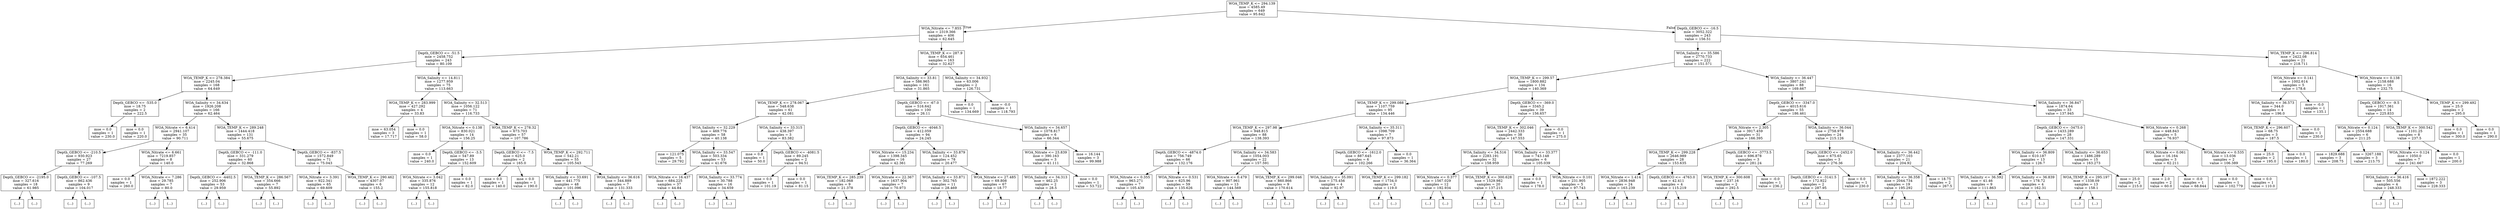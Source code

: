 digraph Tree {
node [shape=box] ;
0 [label="WOA_TEMP_K <= 294.139\nmse = 4585.49\nsamples = 649\nvalue = 95.642"] ;
1 [label="WOA_Nitrate <= 7.855\nmse = 2319.366\nsamples = 406\nvalue = 62.645"] ;
0 -> 1 [labeldistance=2.5, labelangle=45, headlabel="True"] ;
2 [label="Depth_GEBCO <= -51.5\nmse = 2458.752\nsamples = 243\nvalue = 80.109"] ;
1 -> 2 ;
3 [label="WOA_TEMP_K <= 278.384\nmse = 2245.04\nsamples = 168\nvalue = 64.649"] ;
2 -> 3 ;
4 [label="Depth_GEBCO <= -535.0\nmse = 18.75\nsamples = 2\nvalue = 222.5"] ;
3 -> 4 ;
5 [label="mse = 0.0\nsamples = 1\nvalue = 230.0"] ;
4 -> 5 ;
6 [label="mse = 0.0\nsamples = 1\nvalue = 220.0"] ;
4 -> 6 ;
7 [label="WOA_Salinity <= 34.634\nmse = 1926.208\nsamples = 166\nvalue = 62.464"] ;
3 -> 7 ;
8 [label="WOA_Nitrate <= 6.414\nmse = 2941.107\nsamples = 35\nvalue = 90.711"] ;
7 -> 8 ;
9 [label="Depth_GEBCO <= -210.5\nmse = 930.923\nsamples = 27\nvalue = 77.269"] ;
8 -> 9 ;
10 [label="Depth_GEBCO <= -2195.0\nmse = 327.616\nsamples = 18\nvalue = 61.985"] ;
9 -> 10 ;
11 [label="(...)"] ;
10 -> 11 ;
24 [label="(...)"] ;
10 -> 24 ;
39 [label="Depth_GEBCO <= -107.5\nmse = 862.436\nsamples = 9\nvalue = 104.017"] ;
9 -> 39 ;
40 [label="(...)"] ;
39 -> 40 ;
43 [label="(...)"] ;
39 -> 43 ;
56 [label="WOA_Nitrate <= 6.661\nmse = 7219.857\nsamples = 8\nvalue = 140.0"] ;
8 -> 56 ;
57 [label="mse = 0.0\nsamples = 1\nvalue = 260.0"] ;
56 -> 57 ;
58 [label="WOA_Nitrate <= 7.286\nmse = 29.785\nsamples = 7\nvalue = 80.0"] ;
56 -> 58 ;
59 [label="(...)"] ;
58 -> 59 ;
66 [label="(...)"] ;
58 -> 66 ;
71 [label="WOA_TEMP_K <= 289.248\nmse = 1444.418\nsamples = 131\nvalue = 55.675"] ;
7 -> 71 ;
72 [label="Depth_GEBCO <= -111.0\nmse = 331.279\nsamples = 60\nvalue = 32.868"] ;
71 -> 72 ;
73 [label="Depth_GEBCO <= -4402.5\nmse = 252.906\nsamples = 53\nvalue = 29.959"] ;
72 -> 73 ;
74 [label="(...)"] ;
73 -> 74 ;
91 [label="(...)"] ;
73 -> 91 ;
146 [label="WOA_TEMP_K <= 286.567\nmse = 354.666\nsamples = 7\nvalue = 55.892"] ;
72 -> 146 ;
147 [label="(...)"] ;
146 -> 147 ;
158 [label="(...)"] ;
146 -> 158 ;
159 [label="Depth_GEBCO <= -837.5\nmse = 1572.849\nsamples = 71\nvalue = 75.043"] ;
71 -> 159 ;
160 [label="WOA_Nitrate <= 3.391\nmse = 922.341\nsamples = 65\nvalue = 69.609"] ;
159 -> 160 ;
161 [label="(...)"] ;
160 -> 161 ;
260 [label="(...)"] ;
160 -> 260 ;
267 [label="WOA_TEMP_K <= 290.462\nmse = 4307.07\nsamples = 6\nvalue = 155.2"] ;
159 -> 267 ;
268 [label="(...)"] ;
267 -> 268 ;
271 [label="(...)"] ;
267 -> 271 ;
276 [label="WOA_Salinity <= 14.811\nmse = 1277.959\nsamples = 75\nvalue = 113.663"] ;
2 -> 276 ;
277 [label="WOA_TEMP_K <= 283.999\nmse = 427.292\nsamples = 4\nvalue = 33.83"] ;
276 -> 277 ;
278 [label="mse = 63.054\nsamples = 3\nvalue = 17.717"] ;
277 -> 278 ;
279 [label="mse = 0.0\nsamples = 1\nvalue = 58.0"] ;
277 -> 279 ;
280 [label="WOA_Salinity <= 32.513\nmse = 1056.122\nsamples = 71\nvalue = 116.733"] ;
276 -> 280 ;
281 [label="WOA_Nitrate <= 0.138\nmse = 830.021\nsamples = 14\nvalue = 156.25"] ;
280 -> 281 ;
282 [label="mse = 0.0\nsamples = 1\nvalue = 240.0"] ;
281 -> 282 ;
283 [label="Depth_GEBCO <= -3.5\nmse = 547.89\nsamples = 13\nvalue = 152.609"] ;
281 -> 283 ;
284 [label="WOA_Nitrate <= 3.042\nmse = 335.876\nsamples = 12\nvalue = 155.818"] ;
283 -> 284 ;
285 [label="(...)"] ;
284 -> 285 ;
300 [label="(...)"] ;
284 -> 300 ;
305 [label="mse = 0.0\nsamples = 1\nvalue = 82.0"] ;
283 -> 305 ;
306 [label="WOA_TEMP_K <= 278.32\nmse = 673.703\nsamples = 57\nvalue = 107.786"] ;
280 -> 306 ;
307 [label="Depth_GEBCO <= -7.5\nmse = 625.0\nsamples = 2\nvalue = 165.0"] ;
306 -> 307 ;
308 [label="mse = 0.0\nsamples = 1\nvalue = 140.0"] ;
307 -> 308 ;
309 [label="mse = 0.0\nsamples = 1\nvalue = 190.0"] ;
307 -> 309 ;
310 [label="WOA_TEMP_K <= 292.711\nmse = 542.21\nsamples = 55\nvalue = 105.543"] ;
306 -> 310 ;
311 [label="WOA_Salinity <= 33.691\nmse = 441.775\nsamples = 48\nvalue = 101.096"] ;
310 -> 311 ;
312 [label="(...)"] ;
311 -> 312 ;
327 [label="(...)"] ;
311 -> 327 ;
392 [label="WOA_Salinity <= 36.616\nmse = 344.889\nsamples = 7\nvalue = 131.333"] ;
310 -> 392 ;
393 [label="(...)"] ;
392 -> 393 ;
396 [label="(...)"] ;
392 -> 396 ;
397 [label="WOA_TEMP_K <= 287.9\nmse = 654.461\nsamples = 163\nvalue = 32.627"] ;
1 -> 397 ;
398 [label="WOA_Salinity <= 33.81\nmse = 586.965\nsamples = 161\nvalue = 31.865"] ;
397 -> 398 ;
399 [label="WOA_TEMP_K <= 278.067\nmse = 548.638\nsamples = 61\nvalue = 42.081"] ;
398 -> 399 ;
400 [label="WOA_Salinity <= 32.229\nmse = 469.776\nsamples = 58\nvalue = 40.138"] ;
399 -> 400 ;
401 [label="mse = 121.075\nsamples = 5\nvalue = 29.792"] ;
400 -> 401 ;
402 [label="WOA_Salinity <= 33.547\nmse = 503.334\nsamples = 53\nvalue = 41.676"] ;
400 -> 402 ;
403 [label="WOA_Nitrate <= 16.437\nmse = 684.225\nsamples = 37\nvalue = 44.84"] ;
402 -> 403 ;
404 [label="(...)"] ;
403 -> 404 ;
407 [label="(...)"] ;
403 -> 407 ;
436 [label="WOA_Salinity <= 33.774\nmse = 30.788\nsamples = 16\nvalue = 34.659"] ;
402 -> 436 ;
437 [label="(...)"] ;
436 -> 437 ;
460 [label="(...)"] ;
436 -> 460 ;
465 [label="WOA_Salinity <= 33.315\nmse = 438.397\nsamples = 3\nvalue = 83.382"] ;
399 -> 465 ;
466 [label="mse = 0.0\nsamples = 1\nvalue = 50.0"] ;
465 -> 466 ;
467 [label="Depth_GEBCO <= -4081.5\nmse = 89.245\nsamples = 2\nvalue = 94.51"] ;
465 -> 467 ;
468 [label="mse = 0.0\nsamples = 1\nvalue = 101.19"] ;
467 -> 468 ;
469 [label="mse = 0.0\nsamples = 1\nvalue = 81.15"] ;
467 -> 469 ;
470 [label="Depth_GEBCO <= -67.0\nmse = 516.642\nsamples = 100\nvalue = 26.11"] ;
398 -> 470 ;
471 [label="Depth_GEBCO <= -4046.5\nmse = 412.059\nsamples = 94\nvalue = 24.245"] ;
470 -> 471 ;
472 [label="WOA_Nitrate <= 15.234\nmse = 1398.345\nsamples = 16\nvalue = 42.361"] ;
471 -> 472 ;
473 [label="WOA_TEMP_K <= 285.239\nmse = 182.068\nsamples = 9\nvalue = 21.378"] ;
472 -> 473 ;
474 [label="(...)"] ;
473 -> 474 ;
489 [label="(...)"] ;
473 -> 489 ;
490 [label="WOA_Nitrate <= 22.367\nmse = 1637.904\nsamples = 7\nvalue = 70.973"] ;
472 -> 490 ;
491 [label="(...)"] ;
490 -> 491 ;
494 [label="(...)"] ;
490 -> 494 ;
503 [label="WOA_Salinity <= 33.879\nmse = 124.452\nsamples = 78\nvalue = 20.477"] ;
471 -> 503 ;
504 [label="WOA_Salinity <= 33.871\nmse = 302.765\nsamples = 11\nvalue = 28.469"] ;
503 -> 504 ;
505 [label="(...)"] ;
504 -> 505 ;
524 [label="(...)"] ;
504 -> 524 ;
525 [label="WOA_Nitrate <= 27.485\nmse = 69.808\nsamples = 67\nvalue = 18.77"] ;
503 -> 525 ;
526 [label="(...)"] ;
525 -> 526 ;
615 [label="(...)"] ;
525 -> 615 ;
616 [label="WOA_Salinity <= 34.657\nmse = 1078.817\nsamples = 6\nvalue = 66.344"] ;
470 -> 616 ;
617 [label="WOA_Nitrate <= 23.839\nmse = 390.163\nsamples = 3\nvalue = 41.111"] ;
616 -> 617 ;
618 [label="WOA_Salinity <= 34.313\nmse = 462.25\nsamples = 2\nvalue = 28.5"] ;
617 -> 618 ;
619 [label="(...)"] ;
618 -> 619 ;
620 [label="(...)"] ;
618 -> 620 ;
621 [label="mse = 0.0\nsamples = 1\nvalue = 53.722"] ;
617 -> 621 ;
622 [label="mse = 16.144\nsamples = 3\nvalue = 99.988"] ;
616 -> 622 ;
623 [label="WOA_Salinity <= 34.932\nmse = 63.006\nsamples = 2\nvalue = 126.731"] ;
397 -> 623 ;
624 [label="mse = 0.0\nsamples = 1\nvalue = 134.669"] ;
623 -> 624 ;
625 [label="mse = -0.0\nsamples = 1\nvalue = 118.793"] ;
623 -> 625 ;
626 [label="Depth_GEBCO <= -16.5\nmse = 3052.322\nsamples = 243\nvalue = 156.51"] ;
0 -> 626 [labeldistance=2.5, labelangle=-45, headlabel="False"] ;
627 [label="WOA_Salinity <= 35.586\nmse = 2770.733\nsamples = 222\nvalue = 151.571"] ;
626 -> 627 ;
628 [label="WOA_TEMP_K <= 299.57\nmse = 1800.882\nsamples = 134\nvalue = 140.369"] ;
627 -> 628 ;
629 [label="WOA_TEMP_K <= 299.088\nmse = 1107.759\nsamples = 95\nvalue = 134.446"] ;
628 -> 629 ;
630 [label="WOA_TEMP_K <= 297.98\nmse = 948.815\nsamples = 88\nvalue = 138.393"] ;
629 -> 630 ;
631 [label="Depth_GEBCO <= -4874.0\nmse = 756.749\nsamples = 66\nvalue = 132.176"] ;
630 -> 631 ;
632 [label="WOA_Nitrate <= 0.355\nmse = 963.271\nsamples = 7\nvalue = 105.439"] ;
631 -> 632 ;
633 [label="(...)"] ;
632 -> 633 ;
642 [label="(...)"] ;
632 -> 642 ;
643 [label="WOA_Nitrate <= 0.531\nmse = 625.96\nsamples = 59\nvalue = 135.626"] ;
631 -> 643 ;
644 [label="(...)"] ;
643 -> 644 ;
715 [label="(...)"] ;
643 -> 715 ;
740 [label="WOA_Salinity <= 34.583\nmse = 1054.003\nsamples = 22\nvalue = 157.591"] ;
630 -> 740 ;
741 [label="WOA_Nitrate <= 0.479\nmse = 907.961\nsamples = 13\nvalue = 144.569"] ;
740 -> 741 ;
742 [label="(...)"] ;
741 -> 742 ;
755 [label="(...)"] ;
741 -> 755 ;
764 [label="WOA_TEMP_K <= 299.046\nmse = 860.866\nsamples = 9\nvalue = 170.614"] ;
740 -> 764 ;
765 [label="(...)"] ;
764 -> 765 ;
778 [label="(...)"] ;
764 -> 778 ;
779 [label="WOA_Salinity <= 35.311\nmse = 1098.709\nsamples = 7\nvalue = 97.873"] ;
629 -> 779 ;
780 [label="Depth_GEBCO <= -1612.0\nmse = 887.645\nsamples = 6\nvalue = 102.266"] ;
779 -> 780 ;
781 [label="WOA_Salinity <= 35.091\nmse = 175.456\nsamples = 4\nvalue = 92.97"] ;
780 -> 781 ;
782 [label="(...)"] ;
781 -> 782 ;
787 [label="(...)"] ;
781 -> 787 ;
788 [label="WOA_TEMP_K <= 299.182\nmse = 1734.0\nsamples = 2\nvalue = 119.0"] ;
780 -> 788 ;
789 [label="(...)"] ;
788 -> 789 ;
790 [label="(...)"] ;
788 -> 790 ;
791 [label="mse = 0.0\nsamples = 1\nvalue = 36.364"] ;
779 -> 791 ;
792 [label="Depth_GEBCO <= -369.0\nmse = 3345.2\nsamples = 39\nvalue = 156.657"] ;
628 -> 792 ;
793 [label="WOA_TEMP_K <= 302.046\nmse = 2442.333\nsamples = 38\nvalue = 147.553"] ;
792 -> 793 ;
794 [label="WOA_Salinity <= 34.516\nmse = 2283.191\nsamples = 32\nvalue = 158.959"] ;
793 -> 794 ;
795 [label="WOA_Nitrate <= 0.377\nmse = 1567.029\nsamples = 12\nvalue = 192.934"] ;
794 -> 795 ;
796 [label="(...)"] ;
795 -> 796 ;
811 [label="(...)"] ;
795 -> 811 ;
814 [label="WOA_TEMP_K <= 300.628\nmse = 1529.982\nsamples = 20\nvalue = 137.215"] ;
794 -> 814 ;
815 [label="(...)"] ;
814 -> 815 ;
830 [label="(...)"] ;
814 -> 830 ;
853 [label="WOA_Salinity <= 33.377\nmse = 743.148\nsamples = 6\nvalue = 105.039"] ;
793 -> 853 ;
854 [label="mse = 0.0\nsamples = 1\nvalue = 178.0"] ;
853 -> 854 ;
855 [label="WOA_Nitrate <= 0.101\nmse = 231.905\nsamples = 5\nvalue = 97.743"] ;
853 -> 855 ;
856 [label="(...)"] ;
855 -> 856 ;
859 [label="(...)"] ;
855 -> 859 ;
864 [label="mse = -0.0\nsamples = 1\nvalue = 275.0"] ;
792 -> 864 ;
865 [label="WOA_Salinity <= 36.447\nmse = 3807.241\nsamples = 88\nvalue = 169.667"] ;
627 -> 865 ;
866 [label="Depth_GEBCO <= -3347.0\nmse = 4015.616\nsamples = 55\nvalue = 186.461"] ;
865 -> 866 ;
867 [label="WOA_Nitrate <= 2.305\nmse = 3917.459\nsamples = 31\nvalue = 166.395"] ;
866 -> 867 ;
868 [label="WOA_TEMP_K <= 299.228\nmse = 2646.989\nsamples = 28\nvalue = 153.635"] ;
867 -> 868 ;
869 [label="WOA_Nitrate <= 1.414\nmse = 2836.948\nsamples = 24\nvalue = 163.239"] ;
868 -> 869 ;
870 [label="(...)"] ;
869 -> 870 ;
905 [label="(...)"] ;
869 -> 905 ;
908 [label="Depth_GEBCO <= -4763.0\nmse = 42.411\nsamples = 4\nvalue = 115.219"] ;
868 -> 908 ;
909 [label="(...)"] ;
908 -> 909 ;
910 [label="(...)"] ;
908 -> 910 ;
915 [label="Depth_GEBCO <= -3773.5\nmse = 696.878\nsamples = 3\nvalue = 281.24"] ;
867 -> 915 ;
916 [label="WOA_TEMP_K <= 300.608\nmse = 237.16\nsamples = 2\nvalue = 292.5"] ;
915 -> 916 ;
917 [label="(...)"] ;
916 -> 917 ;
918 [label="(...)"] ;
916 -> 918 ;
919 [label="mse = -0.0\nsamples = 1\nvalue = 236.2"] ;
915 -> 919 ;
920 [label="WOA_Salinity <= 36.044\nmse = 2758.978\nsamples = 24\nvalue = 215.126"] ;
866 -> 920 ;
921 [label="Depth_GEBCO <= -2452.0\nmse = 675.65\nsamples = 3\nvalue = 276.36"] ;
920 -> 921 ;
922 [label="Depth_GEBCO <= -3141.5\nmse = 172.922\nsamples = 2\nvalue = 287.95"] ;
921 -> 922 ;
923 [label="(...)"] ;
922 -> 923 ;
924 [label="(...)"] ;
922 -> 924 ;
925 [label="mse = 0.0\nsamples = 1\nvalue = 230.0"] ;
921 -> 925 ;
926 [label="WOA_Salinity <= 36.442\nmse = 2377.103\nsamples = 21\nvalue = 204.92"] ;
920 -> 926 ;
927 [label="WOA_Salinity <= 36.358\nmse = 2044.734\nsamples = 19\nvalue = 195.292"] ;
926 -> 927 ;
928 [label="(...)"] ;
927 -> 928 ;
933 [label="(...)"] ;
927 -> 933 ;
944 [label="mse = 18.75\nsamples = 2\nvalue = 267.5"] ;
926 -> 944 ;
945 [label="WOA_Salinity <= 36.847\nmse = 1874.64\nsamples = 33\nvalue = 137.945"] ;
865 -> 945 ;
946 [label="Depth_GEBCO <= -3475.0\nmse = 1433.289\nsamples = 28\nvalue = 147.331"] ;
945 -> 946 ;
947 [label="WOA_Salinity <= 36.809\nmse = 610.187\nsamples = 13\nvalue = 126.7"] ;
946 -> 947 ;
948 [label="WOA_Salinity <= 36.592\nmse = 41.46\nsamples = 9\nvalue = 111.863"] ;
947 -> 948 ;
949 [label="(...)"] ;
948 -> 949 ;
960 [label="(...)"] ;
948 -> 960 ;
965 [label="WOA_Salinity <= 36.839\nmse = 178.72\nsamples = 4\nvalue = 162.31"] ;
947 -> 965 ;
966 [label="(...)"] ;
965 -> 966 ;
969 [label="(...)"] ;
965 -> 969 ;
972 [label="WOA_Salinity <= 36.653\nmse = 1486.289\nsamples = 15\nvalue = 163.273"] ;
946 -> 972 ;
973 [label="WOA_TEMP_K <= 295.197\nmse = 1338.09\nsamples = 13\nvalue = 158.1"] ;
972 -> 973 ;
974 [label="(...)"] ;
973 -> 974 ;
979 [label="(...)"] ;
973 -> 979 ;
992 [label="mse = 25.0\nsamples = 2\nvalue = 215.0"] ;
972 -> 992 ;
993 [label="WOA_Nitrate <= 0.268\nmse = 448.843\nsamples = 5\nvalue = 76.937"] ;
945 -> 993 ;
994 [label="WOA_Nitrate <= 0.061\nmse = 16.164\nsamples = 3\nvalue = 62.211"] ;
993 -> 994 ;
995 [label="mse = 2.0\nsamples = 2\nvalue = 60.0"] ;
994 -> 995 ;
996 [label="mse = -0.0\nsamples = 1\nvalue = 68.844"] ;
994 -> 996 ;
997 [label="WOA_Nitrate <= 0.535\nmse = 13.036\nsamples = 2\nvalue = 106.389"] ;
993 -> 997 ;
998 [label="mse = 0.0\nsamples = 1\nvalue = 102.779"] ;
997 -> 998 ;
999 [label="mse = 0.0\nsamples = 1\nvalue = 110.0"] ;
997 -> 999 ;
1000 [label="WOA_TEMP_K <= 296.814\nmse = 2422.08\nsamples = 21\nvalue = 218.711"] ;
626 -> 1000 ;
1001 [label="WOA_Nitrate <= 0.141\nmse = 1002.614\nsamples = 5\nvalue = 178.6"] ;
1000 -> 1001 ;
1002 [label="WOA_Salinity <= 36.573\nmse = 344.0\nsamples = 4\nvalue = 196.0"] ;
1001 -> 1002 ;
1003 [label="WOA_TEMP_K <= 296.607\nmse = 68.75\nsamples = 3\nvalue = 187.5"] ;
1002 -> 1003 ;
1004 [label="mse = 25.0\nsamples = 2\nvalue = 195.0"] ;
1003 -> 1004 ;
1005 [label="mse = 0.0\nsamples = 1\nvalue = 180.0"] ;
1003 -> 1005 ;
1006 [label="mse = 0.0\nsamples = 1\nvalue = 230.0"] ;
1002 -> 1006 ;
1007 [label="mse = -0.0\nsamples = 1\nvalue = 135.1"] ;
1001 -> 1007 ;
1008 [label="WOA_Nitrate <= 0.138\nmse = 2158.688\nsamples = 16\nvalue = 232.75"] ;
1000 -> 1008 ;
1009 [label="Depth_GEBCO <= -9.5\nmse = 1917.361\nsamples = 14\nvalue = 225.833"] ;
1008 -> 1009 ;
1010 [label="WOA_Nitrate <= 0.124\nmse = 2554.688\nsamples = 6\nvalue = 211.25"] ;
1009 -> 1010 ;
1011 [label="mse = 1829.688\nsamples = 3\nvalue = 208.75"] ;
1010 -> 1011 ;
1012 [label="mse = 3267.188\nsamples = 3\nvalue = 213.75"] ;
1010 -> 1012 ;
1013 [label="WOA_TEMP_K <= 300.542\nmse = 1101.25\nsamples = 8\nvalue = 237.5"] ;
1009 -> 1013 ;
1014 [label="WOA_Nitrate <= 0.124\nmse = 1050.0\nsamples = 7\nvalue = 241.667"] ;
1013 -> 1014 ;
1015 [label="WOA_Salinity <= 36.416\nmse = 505.556\nsamples = 4\nvalue = 248.333"] ;
1014 -> 1015 ;
1016 [label="(...)"] ;
1015 -> 1016 ;
1019 [label="(...)"] ;
1015 -> 1019 ;
1020 [label="mse = 1872.222\nsamples = 3\nvalue = 228.333"] ;
1014 -> 1020 ;
1021 [label="mse = 0.0\nsamples = 1\nvalue = 200.0"] ;
1013 -> 1021 ;
1022 [label="WOA_TEMP_K <= 299.492\nmse = 25.0\nsamples = 2\nvalue = 295.0"] ;
1008 -> 1022 ;
1023 [label="mse = 0.0\nsamples = 1\nvalue = 300.0"] ;
1022 -> 1023 ;
1024 [label="mse = 0.0\nsamples = 1\nvalue = 290.0"] ;
1022 -> 1024 ;
}